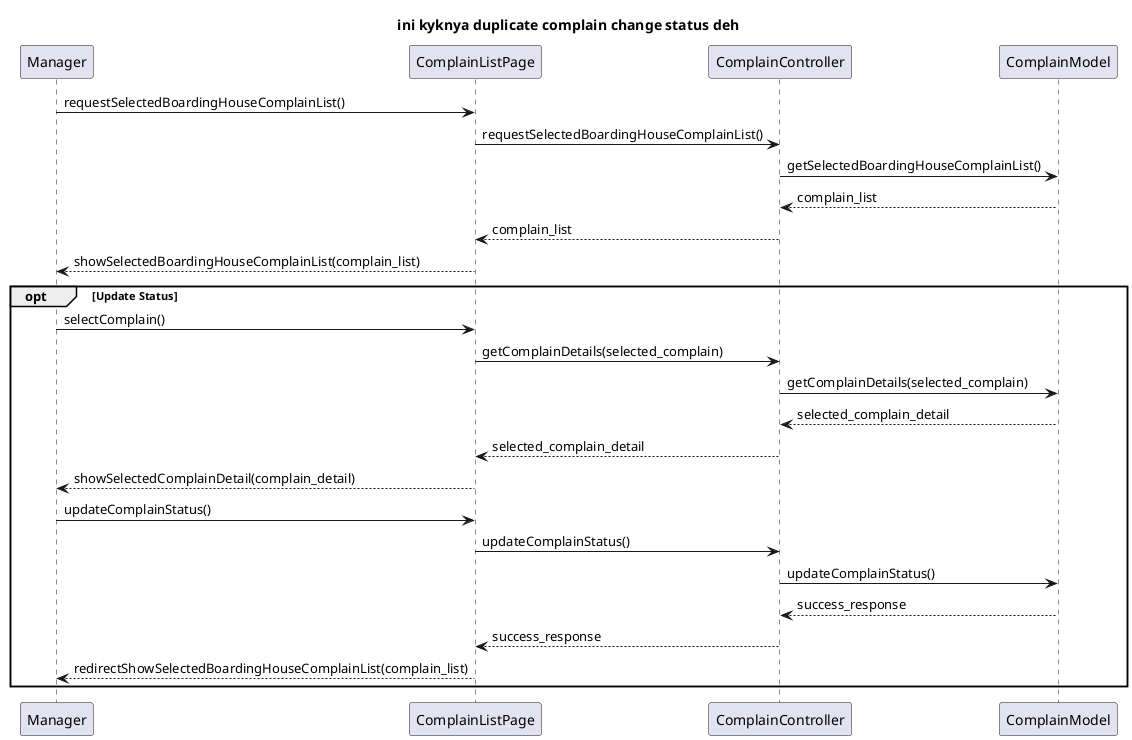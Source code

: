 @startuml
title ini kyknya duplicate complain change status deh
Manager -> ComplainListPage: requestSelectedBoardingHouseComplainList()
ComplainListPage -> ComplainController: requestSelectedBoardingHouseComplainList()
ComplainController -> ComplainModel: getSelectedBoardingHouseComplainList()
ComplainController <-- ComplainModel: complain_list
ComplainListPage <-- ComplainController: complain_list
Manager <-- ComplainListPage: showSelectedBoardingHouseComplainList(complain_list)
opt Update Status

    Manager -> ComplainListPage: selectComplain()
    ComplainListPage -> ComplainController: getComplainDetails(selected_complain)
    ComplainController -> ComplainModel: getComplainDetails(selected_complain)
    ComplainController <-- ComplainModel: selected_complain_detail
    ComplainListPage <-- ComplainController: selected_complain_detail
    Manager <-- ComplainListPage: showSelectedComplainDetail(complain_detail)

    Manager -> ComplainListPage: updateComplainStatus()
    ComplainListPage -> ComplainController: updateComplainStatus()
    ComplainController -> ComplainModel: updateComplainStatus()
    ComplainController <-- ComplainModel: success_response
    ComplainListPage <-- ComplainController: success_response
    Manager <-- ComplainListPage: redirectShowSelectedBoardingHouseComplainList(complain_list)
end
@enduml